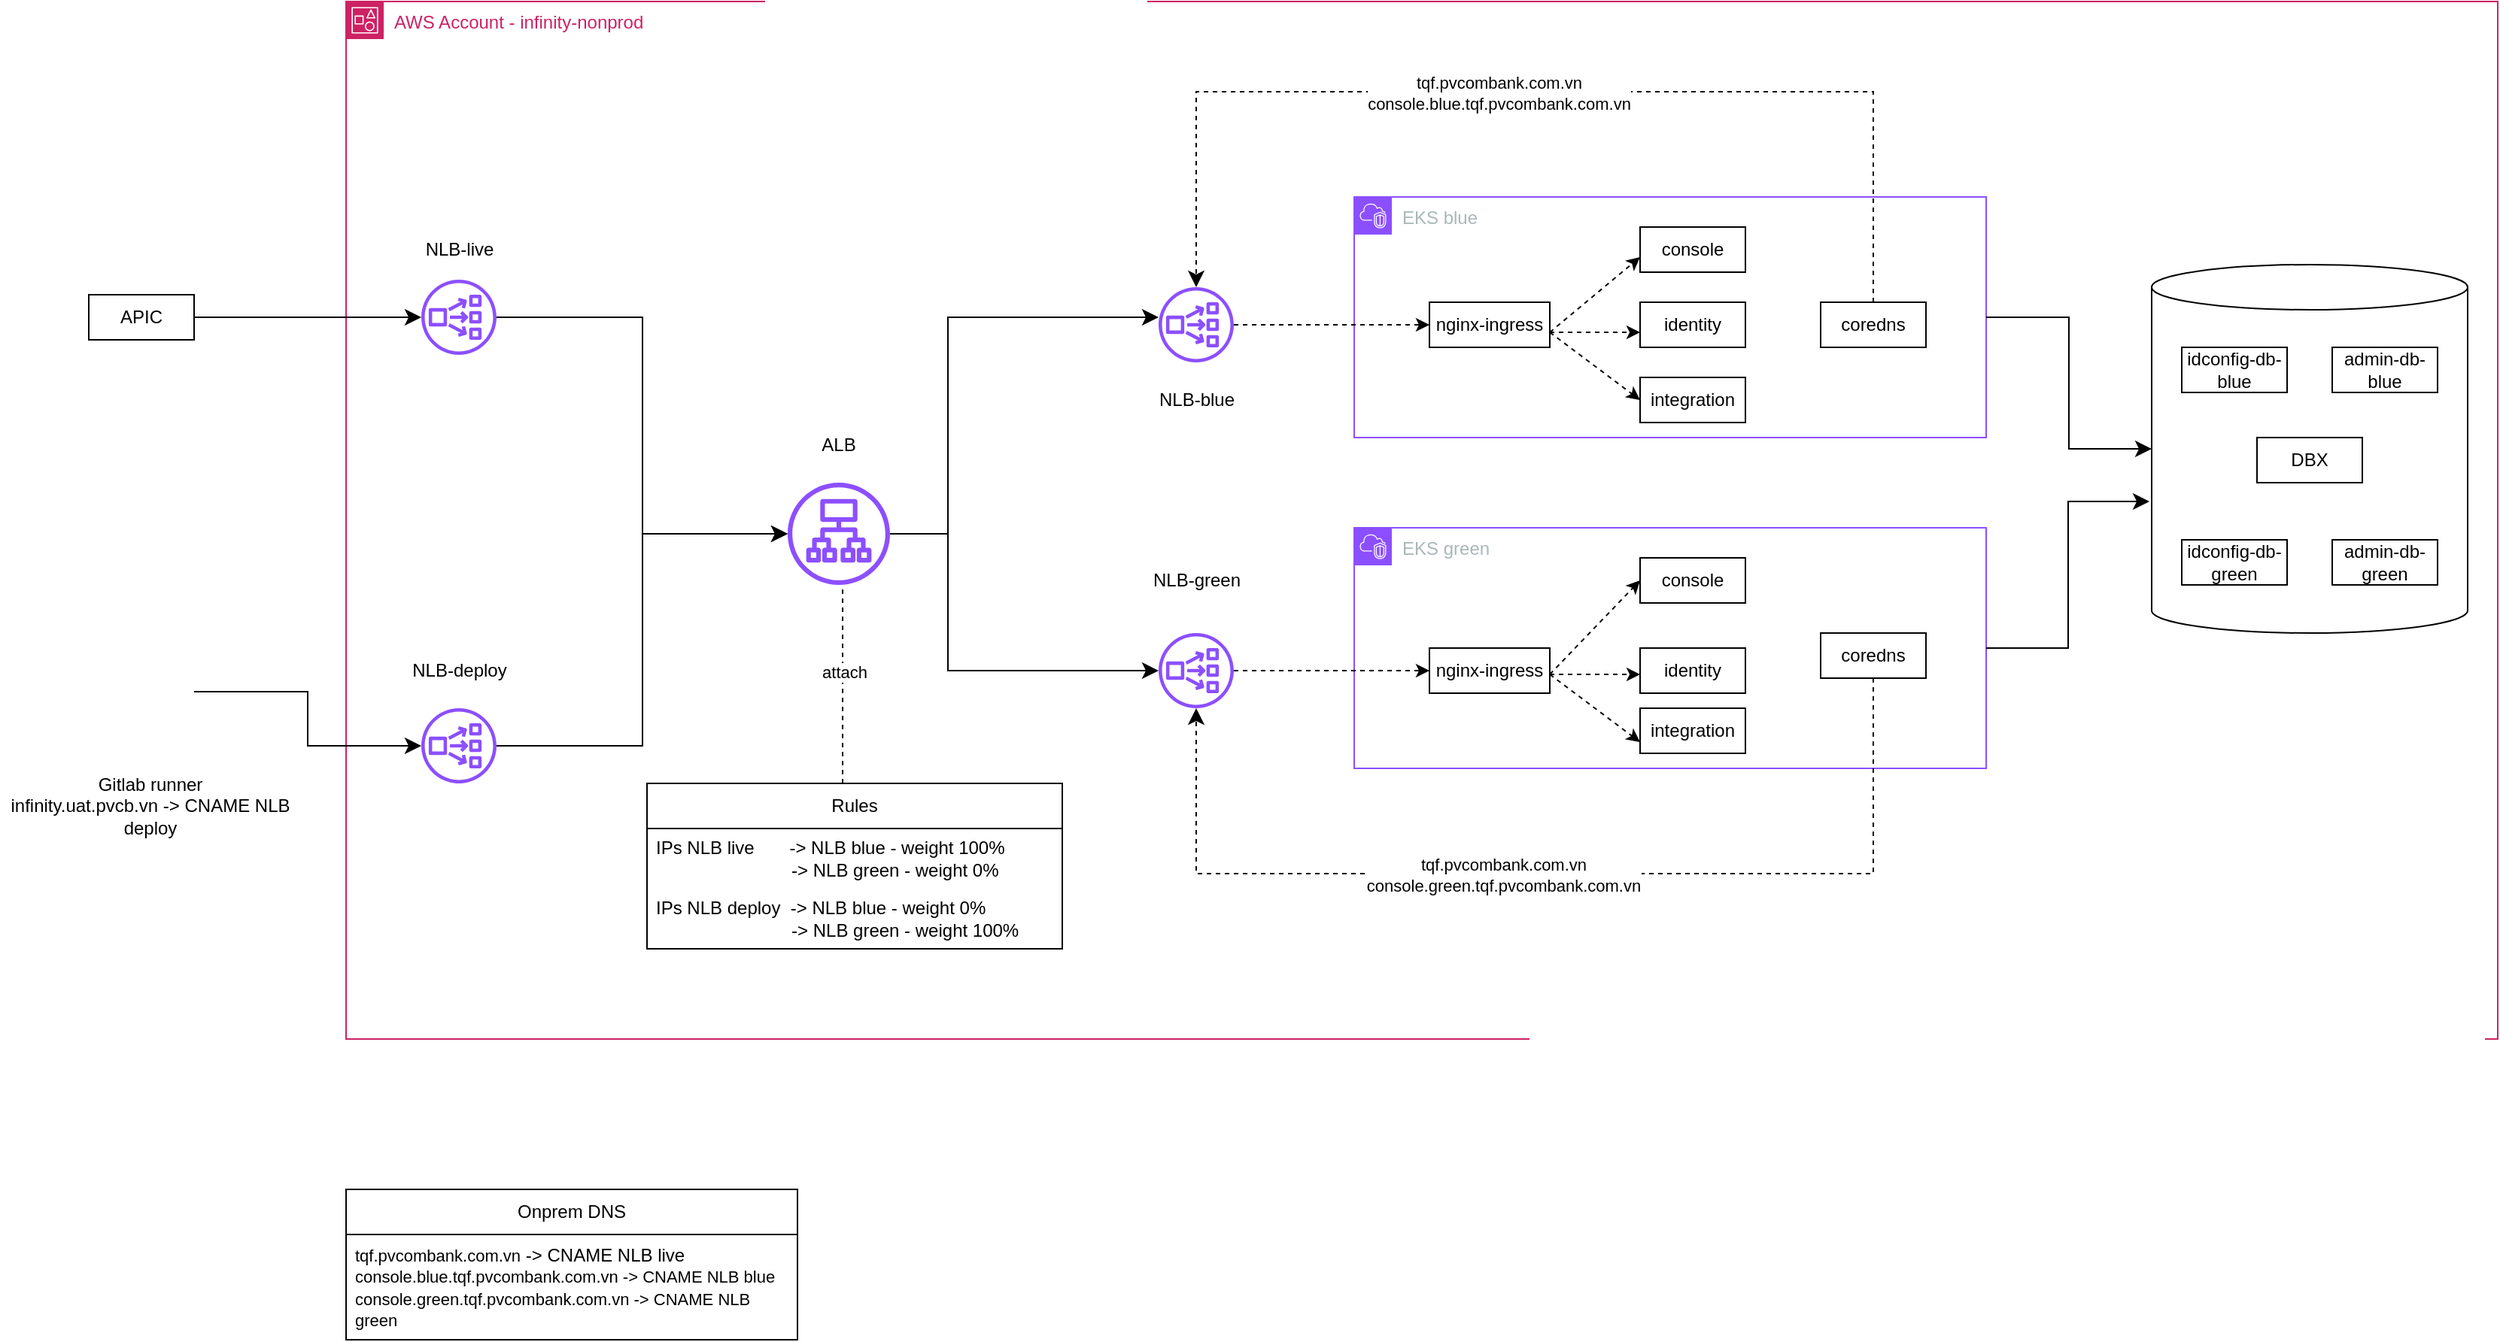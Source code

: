 <mxfile version="28.2.5">
  <diagram name="Page-1" id="ZI-g3mT2Tx3-ogcv4lei">
    <mxGraphModel dx="2062" dy="535" grid="1" gridSize="10" guides="1" tooltips="1" connect="1" arrows="1" fold="1" page="1" pageScale="1" pageWidth="1100" pageHeight="1700" math="0" shadow="0">
      <root>
        <mxCell id="0" />
        <mxCell id="1" parent="0" />
        <mxCell id="6w4TJL9mJ3goXlQ9s9LW-83" value="" style="shape=cylinder3;whiteSpace=wrap;html=1;boundedLbl=1;backgroundOutline=1;size=15;" vertex="1" parent="1">
          <mxGeometry x="1020" y="305" width="210" height="245" as="geometry" />
        </mxCell>
        <mxCell id="6w4TJL9mJ3goXlQ9s9LW-2" value="EKS blue" style="points=[[0,0],[0.25,0],[0.5,0],[0.75,0],[1,0],[1,0.25],[1,0.5],[1,0.75],[1,1],[0.75,1],[0.5,1],[0.25,1],[0,1],[0,0.75],[0,0.5],[0,0.25]];outlineConnect=0;gradientColor=none;html=1;whiteSpace=wrap;fontSize=12;fontStyle=0;container=1;pointerEvents=0;collapsible=0;recursiveResize=0;shape=mxgraph.aws4.group;grIcon=mxgraph.aws4.group_vpc2;strokeColor=#8C4FFF;fillColor=none;verticalAlign=top;align=left;spacingLeft=30;fontColor=#AAB7B8;dashed=0;" vertex="1" parent="1">
          <mxGeometry x="490" y="260" width="420" height="160" as="geometry" />
        </mxCell>
        <mxCell id="6w4TJL9mJ3goXlQ9s9LW-9" value="nginx-ingress" style="whiteSpace=wrap;html=1;align=center;" vertex="1" parent="6w4TJL9mJ3goXlQ9s9LW-2">
          <mxGeometry x="50" y="70" width="80" height="30" as="geometry" />
        </mxCell>
        <mxCell id="6w4TJL9mJ3goXlQ9s9LW-10" value="console" style="whiteSpace=wrap;html=1;align=center;" vertex="1" parent="6w4TJL9mJ3goXlQ9s9LW-2">
          <mxGeometry x="190" y="20" width="70" height="30" as="geometry" />
        </mxCell>
        <mxCell id="6w4TJL9mJ3goXlQ9s9LW-11" value="identity" style="whiteSpace=wrap;html=1;align=center;" vertex="1" parent="6w4TJL9mJ3goXlQ9s9LW-2">
          <mxGeometry x="190" y="70" width="70" height="30" as="geometry" />
        </mxCell>
        <mxCell id="6w4TJL9mJ3goXlQ9s9LW-12" value="integration" style="whiteSpace=wrap;html=1;align=center;" vertex="1" parent="6w4TJL9mJ3goXlQ9s9LW-2">
          <mxGeometry x="190" y="120" width="70" height="30" as="geometry" />
        </mxCell>
        <mxCell id="6w4TJL9mJ3goXlQ9s9LW-13" value="coredns" style="whiteSpace=wrap;html=1;align=center;" vertex="1" parent="6w4TJL9mJ3goXlQ9s9LW-2">
          <mxGeometry x="310" y="70" width="70" height="30" as="geometry" />
        </mxCell>
        <mxCell id="6w4TJL9mJ3goXlQ9s9LW-14" value="EKS green" style="points=[[0,0],[0.25,0],[0.5,0],[0.75,0],[1,0],[1,0.25],[1,0.5],[1,0.75],[1,1],[0.75,1],[0.5,1],[0.25,1],[0,1],[0,0.75],[0,0.5],[0,0.25]];outlineConnect=0;gradientColor=none;html=1;whiteSpace=wrap;fontSize=12;fontStyle=0;container=1;pointerEvents=0;collapsible=0;recursiveResize=0;shape=mxgraph.aws4.group;grIcon=mxgraph.aws4.group_vpc2;strokeColor=#8C4FFF;fillColor=none;verticalAlign=top;align=left;spacingLeft=30;fontColor=#AAB7B8;dashed=0;" vertex="1" parent="1">
          <mxGeometry x="490" y="480" width="420" height="160" as="geometry" />
        </mxCell>
        <mxCell id="6w4TJL9mJ3goXlQ9s9LW-16" value="console" style="whiteSpace=wrap;html=1;align=center;" vertex="1" parent="6w4TJL9mJ3goXlQ9s9LW-14">
          <mxGeometry x="190" y="20" width="70" height="30" as="geometry" />
        </mxCell>
        <mxCell id="6w4TJL9mJ3goXlQ9s9LW-18" value="integration" style="whiteSpace=wrap;html=1;align=center;" vertex="1" parent="6w4TJL9mJ3goXlQ9s9LW-14">
          <mxGeometry x="190" y="120" width="70" height="30" as="geometry" />
        </mxCell>
        <mxCell id="6w4TJL9mJ3goXlQ9s9LW-19" value="coredns" style="whiteSpace=wrap;html=1;align=center;" vertex="1" parent="6w4TJL9mJ3goXlQ9s9LW-14">
          <mxGeometry x="310" y="70" width="70" height="30" as="geometry" />
        </mxCell>
        <mxCell id="6w4TJL9mJ3goXlQ9s9LW-26" value="APIC" style="whiteSpace=wrap;html=1;align=center;" vertex="1" parent="1">
          <mxGeometry x="-351" y="325" width="70" height="30" as="geometry" />
        </mxCell>
        <mxCell id="6w4TJL9mJ3goXlQ9s9LW-108" style="edgeStyle=orthogonalEdgeStyle;rounded=0;orthogonalLoop=1;jettySize=auto;html=1;entryX=0;entryY=0.5;entryDx=0;entryDy=0;dashed=1;" edge="1" parent="1" source="6w4TJL9mJ3goXlQ9s9LW-27" target="6w4TJL9mJ3goXlQ9s9LW-9">
          <mxGeometry relative="1" as="geometry">
            <mxPoint x="430" y="360" as="targetPoint" />
          </mxGeometry>
        </mxCell>
        <mxCell id="6w4TJL9mJ3goXlQ9s9LW-27" value="" style="sketch=0;outlineConnect=0;fontColor=#232F3E;gradientColor=none;fillColor=#8C4FFF;strokeColor=none;dashed=0;verticalLabelPosition=bottom;verticalAlign=top;align=center;html=1;fontSize=12;fontStyle=0;aspect=fixed;pointerEvents=1;shape=mxgraph.aws4.network_load_balancer;" vertex="1" parent="1">
          <mxGeometry x="360" y="320" width="50" height="50" as="geometry" />
        </mxCell>
        <mxCell id="6w4TJL9mJ3goXlQ9s9LW-35" value="" style="edgeStyle=elbowEdgeStyle;elbow=vertical;endArrow=classic;html=1;curved=0;rounded=0;endSize=8;startSize=8;dashed=1;" edge="1" parent="1" source="6w4TJL9mJ3goXlQ9s9LW-13" target="6w4TJL9mJ3goXlQ9s9LW-27">
          <mxGeometry width="50" height="50" relative="1" as="geometry">
            <mxPoint x="470" y="460" as="sourcePoint" />
            <mxPoint x="520" y="410" as="targetPoint" />
            <Array as="points">
              <mxPoint x="590" y="190" />
            </Array>
          </mxGeometry>
        </mxCell>
        <mxCell id="6w4TJL9mJ3goXlQ9s9LW-37" value="tqf.pvcombank.com.vn&lt;br&gt;&lt;div&gt;console.blue.tqf.pvcombank.com.vn&lt;/div&gt;" style="edgeLabel;html=1;align=center;verticalAlign=middle;resizable=0;points=[];" vertex="1" connectable="0" parent="6w4TJL9mJ3goXlQ9s9LW-35">
          <mxGeometry x="0.08" y="1" relative="1" as="geometry">
            <mxPoint as="offset" />
          </mxGeometry>
        </mxCell>
        <mxCell id="6w4TJL9mJ3goXlQ9s9LW-36" value="" style="edgeStyle=elbowEdgeStyle;elbow=horizontal;endArrow=classic;html=1;curved=0;rounded=0;endSize=8;startSize=8;dashed=1;" edge="1" parent="1" source="6w4TJL9mJ3goXlQ9s9LW-19" target="6w4TJL9mJ3goXlQ9s9LW-28">
          <mxGeometry width="50" height="50" relative="1" as="geometry">
            <mxPoint x="470" y="460" as="sourcePoint" />
            <mxPoint x="520" y="410" as="targetPoint" />
            <Array as="points">
              <mxPoint x="600" y="710" />
            </Array>
          </mxGeometry>
        </mxCell>
        <mxCell id="6w4TJL9mJ3goXlQ9s9LW-38" value="tqf.pvcombank.com.vn&lt;br&gt;&lt;div&gt;console.green.tqf.pvcombank.com.vn&lt;/div&gt;" style="edgeLabel;html=1;align=center;verticalAlign=middle;resizable=0;points=[];" vertex="1" connectable="0" parent="6w4TJL9mJ3goXlQ9s9LW-36">
          <mxGeometry x="0.092" y="1" relative="1" as="geometry">
            <mxPoint as="offset" />
          </mxGeometry>
        </mxCell>
        <mxCell id="6w4TJL9mJ3goXlQ9s9LW-73" value="NLB-blue" style="text;html=1;align=center;verticalAlign=middle;whiteSpace=wrap;rounded=0;" vertex="1" parent="1">
          <mxGeometry x="347.5" y="380" width="75" height="30" as="geometry" />
        </mxCell>
        <mxCell id="6w4TJL9mJ3goXlQ9s9LW-74" value="NLB-green" style="text;html=1;align=center;verticalAlign=middle;whiteSpace=wrap;rounded=0;" vertex="1" parent="1">
          <mxGeometry x="347.5" y="500" width="75" height="30" as="geometry" />
        </mxCell>
        <mxCell id="6w4TJL9mJ3goXlQ9s9LW-78" value="idconfig-db-blue" style="whiteSpace=wrap;html=1;align=center;" vertex="1" parent="1">
          <mxGeometry x="1040" y="360" width="70" height="30" as="geometry" />
        </mxCell>
        <mxCell id="6w4TJL9mJ3goXlQ9s9LW-79" value="admin-db-blue" style="whiteSpace=wrap;html=1;align=center;" vertex="1" parent="1">
          <mxGeometry x="1140" y="360" width="70" height="30" as="geometry" />
        </mxCell>
        <mxCell id="6w4TJL9mJ3goXlQ9s9LW-80" value="DBX" style="whiteSpace=wrap;html=1;align=center;" vertex="1" parent="1">
          <mxGeometry x="1090" y="420" width="70" height="30" as="geometry" />
        </mxCell>
        <mxCell id="6w4TJL9mJ3goXlQ9s9LW-81" value="idconfig-db-green" style="whiteSpace=wrap;html=1;align=center;" vertex="1" parent="1">
          <mxGeometry x="1040" y="488" width="70" height="30" as="geometry" />
        </mxCell>
        <mxCell id="6w4TJL9mJ3goXlQ9s9LW-82" value="admin-db-green" style="whiteSpace=wrap;html=1;align=center;" vertex="1" parent="1">
          <mxGeometry x="1140" y="488" width="70" height="30" as="geometry" />
        </mxCell>
        <mxCell id="6w4TJL9mJ3goXlQ9s9LW-85" value="AWS Account - infinity-nonprod" style="points=[[0,0],[0.25,0],[0.5,0],[0.75,0],[1,0],[1,0.25],[1,0.5],[1,0.75],[1,1],[0.75,1],[0.5,1],[0.25,1],[0,1],[0,0.75],[0,0.5],[0,0.25]];outlineConnect=0;gradientColor=none;html=1;whiteSpace=wrap;fontSize=12;fontStyle=0;container=1;pointerEvents=0;collapsible=0;recursiveResize=0;shape=mxgraph.aws4.group;grIcon=mxgraph.aws4.group_account;strokeColor=#CD2264;fillColor=none;verticalAlign=top;align=left;spacingLeft=30;fontColor=#CD2264;dashed=0;" vertex="1" parent="1">
          <mxGeometry x="-180" y="130" width="1430" height="690" as="geometry" />
        </mxCell>
        <mxCell id="6w4TJL9mJ3goXlQ9s9LW-90" value="" style="sketch=0;outlineConnect=0;fontColor=#232F3E;gradientColor=none;fillColor=#8C4FFF;strokeColor=none;dashed=0;verticalLabelPosition=bottom;verticalAlign=top;align=center;html=1;fontSize=12;fontStyle=0;aspect=fixed;pointerEvents=1;shape=mxgraph.aws4.network_load_balancer;" vertex="1" parent="6w4TJL9mJ3goXlQ9s9LW-85">
          <mxGeometry x="50" y="470" width="50" height="50" as="geometry" />
        </mxCell>
        <mxCell id="6w4TJL9mJ3goXlQ9s9LW-91" value="NLB-deploy" style="text;html=1;align=center;verticalAlign=middle;whiteSpace=wrap;rounded=0;" vertex="1" parent="6w4TJL9mJ3goXlQ9s9LW-85">
          <mxGeometry x="37.5" y="430" width="75" height="30" as="geometry" />
        </mxCell>
        <mxCell id="6w4TJL9mJ3goXlQ9s9LW-69" value="Rules" style="swimlane;fontStyle=0;childLayout=stackLayout;horizontal=1;startSize=30;horizontalStack=0;resizeParent=1;resizeParentMax=0;resizeLast=0;collapsible=1;marginBottom=0;whiteSpace=wrap;html=1;" vertex="1" parent="6w4TJL9mJ3goXlQ9s9LW-85">
          <mxGeometry x="200" y="520" width="276" height="110" as="geometry">
            <mxRectangle x="200" y="520" width="70" height="30" as="alternateBounds" />
          </mxGeometry>
        </mxCell>
        <mxCell id="6w4TJL9mJ3goXlQ9s9LW-70" value="IPs NLB live&amp;nbsp; &amp;nbsp; &amp;nbsp; &amp;nbsp;-&amp;gt; NLB blue - weight 100%&lt;div&gt;&lt;span style=&quot;white-space: pre;&quot;&gt;&#x9;&lt;/span&gt;&lt;span style=&quot;white-space: pre;&quot;&gt;&#x9;&lt;/span&gt;&lt;span style=&quot;white-space: pre;&quot;&gt;&#x9;&lt;/span&gt;&amp;nbsp; &amp;nbsp;-&amp;gt; NLB green - weight 0%&lt;br&gt;&lt;/div&gt;" style="text;strokeColor=none;fillColor=none;align=left;verticalAlign=middle;spacingLeft=4;spacingRight=4;overflow=hidden;points=[[0,0.5],[1,0.5]];portConstraint=eastwest;rotatable=0;whiteSpace=wrap;html=1;" vertex="1" parent="6w4TJL9mJ3goXlQ9s9LW-69">
          <mxGeometry y="30" width="276" height="40" as="geometry" />
        </mxCell>
        <mxCell id="6w4TJL9mJ3goXlQ9s9LW-71" value="IPs NLB deploy&amp;nbsp; -&amp;gt; NLB blue - weight 0%&lt;div&gt;&lt;span style=&quot;white-space: pre;&quot;&gt;&#x9;&lt;/span&gt;&lt;span style=&quot;white-space: pre;&quot;&gt;&#x9;&lt;/span&gt;&lt;span style=&quot;white-space: pre;&quot;&gt;&#x9;&lt;/span&gt;&amp;nbsp; &amp;nbsp;-&amp;gt; NLB green - weight 100%&lt;br&gt;&lt;/div&gt;" style="text;strokeColor=none;fillColor=none;align=left;verticalAlign=middle;spacingLeft=4;spacingRight=4;overflow=hidden;points=[[0,0.5],[1,0.5]];portConstraint=eastwest;rotatable=0;whiteSpace=wrap;html=1;" vertex="1" parent="6w4TJL9mJ3goXlQ9s9LW-69">
          <mxGeometry y="70" width="276" height="40" as="geometry" />
        </mxCell>
        <mxCell id="6w4TJL9mJ3goXlQ9s9LW-31" value="" style="sketch=0;outlineConnect=0;fontColor=#232F3E;gradientColor=none;fillColor=#8C4FFF;strokeColor=none;dashed=0;verticalLabelPosition=bottom;verticalAlign=top;align=center;html=1;fontSize=12;fontStyle=0;aspect=fixed;pointerEvents=1;shape=mxgraph.aws4.network_load_balancer;" vertex="1" parent="6w4TJL9mJ3goXlQ9s9LW-85">
          <mxGeometry x="50" y="185" width="50" height="50" as="geometry" />
        </mxCell>
        <mxCell id="6w4TJL9mJ3goXlQ9s9LW-76" value="NLB-live" style="text;html=1;align=center;verticalAlign=middle;whiteSpace=wrap;rounded=0;" vertex="1" parent="6w4TJL9mJ3goXlQ9s9LW-85">
          <mxGeometry x="37.5" y="150" width="75" height="30" as="geometry" />
        </mxCell>
        <mxCell id="6w4TJL9mJ3goXlQ9s9LW-29" value="" style="sketch=0;outlineConnect=0;fontColor=#232F3E;gradientColor=none;fillColor=#8C4FFF;strokeColor=none;dashed=0;verticalLabelPosition=bottom;verticalAlign=top;align=center;html=1;fontSize=12;fontStyle=0;aspect=fixed;pointerEvents=1;shape=mxgraph.aws4.application_load_balancer;" vertex="1" parent="6w4TJL9mJ3goXlQ9s9LW-85">
          <mxGeometry x="293.5" y="320" width="68" height="68" as="geometry" />
        </mxCell>
        <mxCell id="6w4TJL9mJ3goXlQ9s9LW-75" value="ALB" style="text;html=1;align=center;verticalAlign=middle;whiteSpace=wrap;rounded=0;" vertex="1" parent="6w4TJL9mJ3goXlQ9s9LW-85">
          <mxGeometry x="290" y="280" width="75" height="30" as="geometry" />
        </mxCell>
        <mxCell id="6w4TJL9mJ3goXlQ9s9LW-95" value="" style="edgeStyle=elbowEdgeStyle;elbow=horizontal;endArrow=classic;html=1;curved=0;rounded=0;endSize=8;startSize=8;" edge="1" parent="6w4TJL9mJ3goXlQ9s9LW-85" source="6w4TJL9mJ3goXlQ9s9LW-31" target="6w4TJL9mJ3goXlQ9s9LW-29">
          <mxGeometry width="50" height="50" relative="1" as="geometry">
            <mxPoint x="280" y="340" as="sourcePoint" />
            <mxPoint x="330" y="290" as="targetPoint" />
          </mxGeometry>
        </mxCell>
        <mxCell id="6w4TJL9mJ3goXlQ9s9LW-97" value="" style="edgeStyle=elbowEdgeStyle;elbow=horizontal;endArrow=classic;html=1;curved=0;rounded=0;endSize=8;startSize=8;" edge="1" parent="6w4TJL9mJ3goXlQ9s9LW-85" source="6w4TJL9mJ3goXlQ9s9LW-90" target="6w4TJL9mJ3goXlQ9s9LW-29">
          <mxGeometry width="50" height="50" relative="1" as="geometry">
            <mxPoint x="280" y="340" as="sourcePoint" />
            <mxPoint x="330" y="290" as="targetPoint" />
          </mxGeometry>
        </mxCell>
        <mxCell id="6w4TJL9mJ3goXlQ9s9LW-112" value="" style="endArrow=classic;html=1;rounded=0;exitX=1;exitY=0.5;exitDx=0;exitDy=0;entryX=0;entryY=0.5;entryDx=0;entryDy=0;dashed=1;" edge="1" parent="6w4TJL9mJ3goXlQ9s9LW-85">
          <mxGeometry width="50" height="50" relative="1" as="geometry">
            <mxPoint x="800" y="220" as="sourcePoint" />
            <mxPoint x="860" y="170" as="targetPoint" />
          </mxGeometry>
        </mxCell>
        <mxCell id="6w4TJL9mJ3goXlQ9s9LW-115" value="" style="endArrow=classic;html=1;rounded=0;exitX=1;exitY=0.5;exitDx=0;exitDy=0;entryX=0;entryY=0.5;entryDx=0;entryDy=0;dashed=1;" edge="1" parent="6w4TJL9mJ3goXlQ9s9LW-85" target="6w4TJL9mJ3goXlQ9s9LW-16">
          <mxGeometry width="50" height="50" relative="1" as="geometry">
            <mxPoint x="800" y="447.5" as="sourcePoint" />
            <mxPoint x="860" y="397.5" as="targetPoint" />
          </mxGeometry>
        </mxCell>
        <mxCell id="6w4TJL9mJ3goXlQ9s9LW-116" value="" style="endArrow=classic;html=1;rounded=0;dashed=1;" edge="1" parent="6w4TJL9mJ3goXlQ9s9LW-85">
          <mxGeometry width="50" height="50" relative="1" as="geometry">
            <mxPoint x="800" y="447.5" as="sourcePoint" />
            <mxPoint x="860" y="447.5" as="targetPoint" />
          </mxGeometry>
        </mxCell>
        <mxCell id="6w4TJL9mJ3goXlQ9s9LW-117" value="" style="endArrow=classic;html=1;rounded=0;entryX=0;entryY=0.5;entryDx=0;entryDy=0;dashed=1;" edge="1" parent="6w4TJL9mJ3goXlQ9s9LW-85">
          <mxGeometry width="50" height="50" relative="1" as="geometry">
            <mxPoint x="800" y="447.5" as="sourcePoint" />
            <mxPoint x="860" y="492.5" as="targetPoint" />
          </mxGeometry>
        </mxCell>
        <mxCell id="6w4TJL9mJ3goXlQ9s9LW-17" value="identity" style="whiteSpace=wrap;html=1;align=center;" vertex="1" parent="6w4TJL9mJ3goXlQ9s9LW-85">
          <mxGeometry x="860" y="430" width="70" height="30" as="geometry" />
        </mxCell>
        <mxCell id="6w4TJL9mJ3goXlQ9s9LW-84" value="nginx-ingress" style="whiteSpace=wrap;html=1;align=center;" vertex="1" parent="6w4TJL9mJ3goXlQ9s9LW-85">
          <mxGeometry x="720" y="430" width="80" height="30" as="geometry" />
        </mxCell>
        <mxCell id="6w4TJL9mJ3goXlQ9s9LW-28" value="" style="sketch=0;outlineConnect=0;fontColor=#232F3E;gradientColor=none;fillColor=#8C4FFF;strokeColor=none;dashed=0;verticalLabelPosition=bottom;verticalAlign=top;align=center;html=1;fontSize=12;fontStyle=0;aspect=fixed;pointerEvents=1;shape=mxgraph.aws4.network_load_balancer;" vertex="1" parent="6w4TJL9mJ3goXlQ9s9LW-85">
          <mxGeometry x="540" y="420" width="50" height="50" as="geometry" />
        </mxCell>
        <mxCell id="6w4TJL9mJ3goXlQ9s9LW-103" value="" style="edgeStyle=elbowEdgeStyle;elbow=horizontal;endArrow=classic;html=1;curved=0;rounded=0;endSize=8;startSize=8;" edge="1" parent="6w4TJL9mJ3goXlQ9s9LW-85" source="6w4TJL9mJ3goXlQ9s9LW-29" target="6w4TJL9mJ3goXlQ9s9LW-28">
          <mxGeometry width="50" height="50" relative="1" as="geometry">
            <mxPoint x="450" y="574" as="sourcePoint" />
            <mxPoint x="628" y="430" as="targetPoint" />
            <Array as="points">
              <mxPoint x="400" y="400" />
            </Array>
          </mxGeometry>
        </mxCell>
        <mxCell id="6w4TJL9mJ3goXlQ9s9LW-119" style="edgeStyle=orthogonalEdgeStyle;rounded=0;orthogonalLoop=1;jettySize=auto;html=1;entryX=0;entryY=0.5;entryDx=0;entryDy=0;dashed=1;" edge="1" parent="6w4TJL9mJ3goXlQ9s9LW-85" source="6w4TJL9mJ3goXlQ9s9LW-28" target="6w4TJL9mJ3goXlQ9s9LW-84">
          <mxGeometry relative="1" as="geometry">
            <mxPoint x="770" y="470" as="targetPoint" />
            <mxPoint x="640" y="470" as="sourcePoint" />
          </mxGeometry>
        </mxCell>
        <mxCell id="6w4TJL9mJ3goXlQ9s9LW-86" value="Onprem DNS" style="swimlane;fontStyle=0;childLayout=stackLayout;horizontal=1;startSize=30;horizontalStack=0;resizeParent=1;resizeParentMax=0;resizeLast=0;collapsible=1;marginBottom=0;whiteSpace=wrap;html=1;" vertex="1" parent="1">
          <mxGeometry x="-180" y="920" width="300" height="100" as="geometry" />
        </mxCell>
        <mxCell id="6w4TJL9mJ3goXlQ9s9LW-87" value="&lt;span style=&quot;font-size: 11px; text-align: center; text-wrap-mode: nowrap; background-color: rgb(255, 255, 255);&quot;&gt;tqf.pvcombank.com.vn&lt;/span&gt;&amp;nbsp;-&amp;gt; CNAME NLB live&lt;div&gt;&lt;span style=&quot;background-color: light-dark(rgb(255, 255, 255), rgb(18, 18, 18)); font-size: 11px; text-align: center; text-wrap-mode: nowrap; color: light-dark(rgb(0, 0, 0), rgb(255, 255, 255));&quot;&gt;console.blue.tqf.pvcombank.com.vn -&amp;gt; CNAME NLB blue&lt;/span&gt;&lt;/div&gt;&lt;div&gt;&lt;span style=&quot;font-size: 11px; text-align: center; text-wrap-mode: nowrap; background-color: rgb(255, 255, 255);&quot;&gt;console.green.tqf.pvcombank.com.vn -&amp;gt; CNAME NLB green&lt;/span&gt;&lt;span style=&quot;background-color: light-dark(rgb(255, 255, 255), rgb(18, 18, 18)); font-size: 11px; text-align: center; text-wrap-mode: nowrap; color: light-dark(rgb(0, 0, 0), rgb(255, 255, 255));&quot;&gt;&lt;/span&gt;&lt;/div&gt;" style="text;strokeColor=none;fillColor=none;align=left;verticalAlign=middle;spacingLeft=4;spacingRight=4;overflow=hidden;points=[[0,0.5],[1,0.5]];portConstraint=eastwest;rotatable=0;whiteSpace=wrap;html=1;" vertex="1" parent="6w4TJL9mJ3goXlQ9s9LW-86">
          <mxGeometry y="30" width="300" height="70" as="geometry" />
        </mxCell>
        <mxCell id="6w4TJL9mJ3goXlQ9s9LW-92" value="" style="shape=image;html=1;verticalAlign=top;verticalLabelPosition=bottom;labelBackgroundColor=#ffffff;imageAspect=0;aspect=fixed;image=https://icons.diagrams.net/icon-cache1/Socialcones-2932/Gitlab-794.svg" vertex="1" parent="1">
          <mxGeometry x="-339" y="560" width="58" height="58" as="geometry" />
        </mxCell>
        <mxCell id="6w4TJL9mJ3goXlQ9s9LW-93" value="Gitlab runner&lt;div&gt;infinity.uat.pvcb.vn -&amp;gt; CNAME NLB deploy&lt;/div&gt;" style="text;html=1;align=center;verticalAlign=middle;whiteSpace=wrap;rounded=0;" vertex="1" parent="1">
          <mxGeometry x="-410" y="640" width="200" height="50" as="geometry" />
        </mxCell>
        <mxCell id="6w4TJL9mJ3goXlQ9s9LW-94" value="" style="edgeStyle=elbowEdgeStyle;elbow=horizontal;endArrow=classic;html=1;curved=0;rounded=0;endSize=8;startSize=8;exitX=1;exitY=0.5;exitDx=0;exitDy=0;" edge="1" parent="1" source="6w4TJL9mJ3goXlQ9s9LW-26" target="6w4TJL9mJ3goXlQ9s9LW-31">
          <mxGeometry width="50" height="50" relative="1" as="geometry">
            <mxPoint x="100" y="470" as="sourcePoint" />
            <mxPoint x="150" y="420" as="targetPoint" />
          </mxGeometry>
        </mxCell>
        <mxCell id="6w4TJL9mJ3goXlQ9s9LW-96" value="" style="edgeStyle=elbowEdgeStyle;elbow=horizontal;endArrow=classic;html=1;curved=0;rounded=0;endSize=8;startSize=8;exitX=1;exitY=0.5;exitDx=0;exitDy=0;" edge="1" parent="1" source="6w4TJL9mJ3goXlQ9s9LW-92" target="6w4TJL9mJ3goXlQ9s9LW-90">
          <mxGeometry width="50" height="50" relative="1" as="geometry">
            <mxPoint x="100" y="470" as="sourcePoint" />
            <mxPoint x="150" y="420" as="targetPoint" />
          </mxGeometry>
        </mxCell>
        <mxCell id="6w4TJL9mJ3goXlQ9s9LW-99" value="" style="endArrow=none;dashed=1;html=1;rounded=0;" edge="1" parent="1">
          <mxGeometry width="50" height="50" relative="1" as="geometry">
            <mxPoint x="150" y="650" as="sourcePoint" />
            <mxPoint x="150" y="520" as="targetPoint" />
          </mxGeometry>
        </mxCell>
        <mxCell id="6w4TJL9mJ3goXlQ9s9LW-100" value="attach" style="edgeLabel;html=1;align=center;verticalAlign=middle;resizable=0;points=[];" vertex="1" connectable="0" parent="6w4TJL9mJ3goXlQ9s9LW-99">
          <mxGeometry x="0.149" y="-1" relative="1" as="geometry">
            <mxPoint as="offset" />
          </mxGeometry>
        </mxCell>
        <mxCell id="6w4TJL9mJ3goXlQ9s9LW-102" value="" style="edgeStyle=elbowEdgeStyle;elbow=horizontal;endArrow=classic;html=1;curved=0;rounded=0;endSize=8;startSize=8;" edge="1" parent="1" source="6w4TJL9mJ3goXlQ9s9LW-29" target="6w4TJL9mJ3goXlQ9s9LW-27">
          <mxGeometry width="50" height="50" relative="1" as="geometry">
            <mxPoint x="90" y="480" as="sourcePoint" />
            <mxPoint x="140" y="430" as="targetPoint" />
            <Array as="points">
              <mxPoint x="220" y="340" />
            </Array>
          </mxGeometry>
        </mxCell>
        <mxCell id="6w4TJL9mJ3goXlQ9s9LW-105" value="" style="edgeStyle=elbowEdgeStyle;elbow=horizontal;endArrow=classic;html=1;curved=0;rounded=0;endSize=8;startSize=8;exitX=1;exitY=0.5;exitDx=0;exitDy=0;entryX=0;entryY=0.5;entryDx=0;entryDy=0;entryPerimeter=0;" edge="1" parent="1" source="6w4TJL9mJ3goXlQ9s9LW-2" target="6w4TJL9mJ3goXlQ9s9LW-83">
          <mxGeometry width="50" height="50" relative="1" as="geometry">
            <mxPoint x="530" y="510" as="sourcePoint" />
            <mxPoint x="580" y="460" as="targetPoint" />
          </mxGeometry>
        </mxCell>
        <mxCell id="6w4TJL9mJ3goXlQ9s9LW-106" value="" style="edgeStyle=elbowEdgeStyle;elbow=horizontal;endArrow=classic;html=1;curved=0;rounded=0;endSize=8;startSize=8;exitX=1;exitY=0.5;exitDx=0;exitDy=0;entryX=-0.007;entryY=0.643;entryDx=0;entryDy=0;entryPerimeter=0;" edge="1" parent="1" source="6w4TJL9mJ3goXlQ9s9LW-14" target="6w4TJL9mJ3goXlQ9s9LW-83">
          <mxGeometry width="50" height="50" relative="1" as="geometry">
            <mxPoint x="530" y="510" as="sourcePoint" />
            <mxPoint x="580" y="460" as="targetPoint" />
          </mxGeometry>
        </mxCell>
        <mxCell id="6w4TJL9mJ3goXlQ9s9LW-113" value="" style="endArrow=classic;html=1;rounded=0;dashed=1;" edge="1" parent="1">
          <mxGeometry width="50" height="50" relative="1" as="geometry">
            <mxPoint x="620" y="350" as="sourcePoint" />
            <mxPoint x="680" y="350" as="targetPoint" />
          </mxGeometry>
        </mxCell>
        <mxCell id="6w4TJL9mJ3goXlQ9s9LW-114" value="" style="endArrow=classic;html=1;rounded=0;entryX=0;entryY=0.5;entryDx=0;entryDy=0;dashed=1;" edge="1" parent="1" target="6w4TJL9mJ3goXlQ9s9LW-12">
          <mxGeometry width="50" height="50" relative="1" as="geometry">
            <mxPoint x="620" y="350" as="sourcePoint" />
            <mxPoint x="670" y="400" as="targetPoint" />
          </mxGeometry>
        </mxCell>
      </root>
    </mxGraphModel>
  </diagram>
</mxfile>
